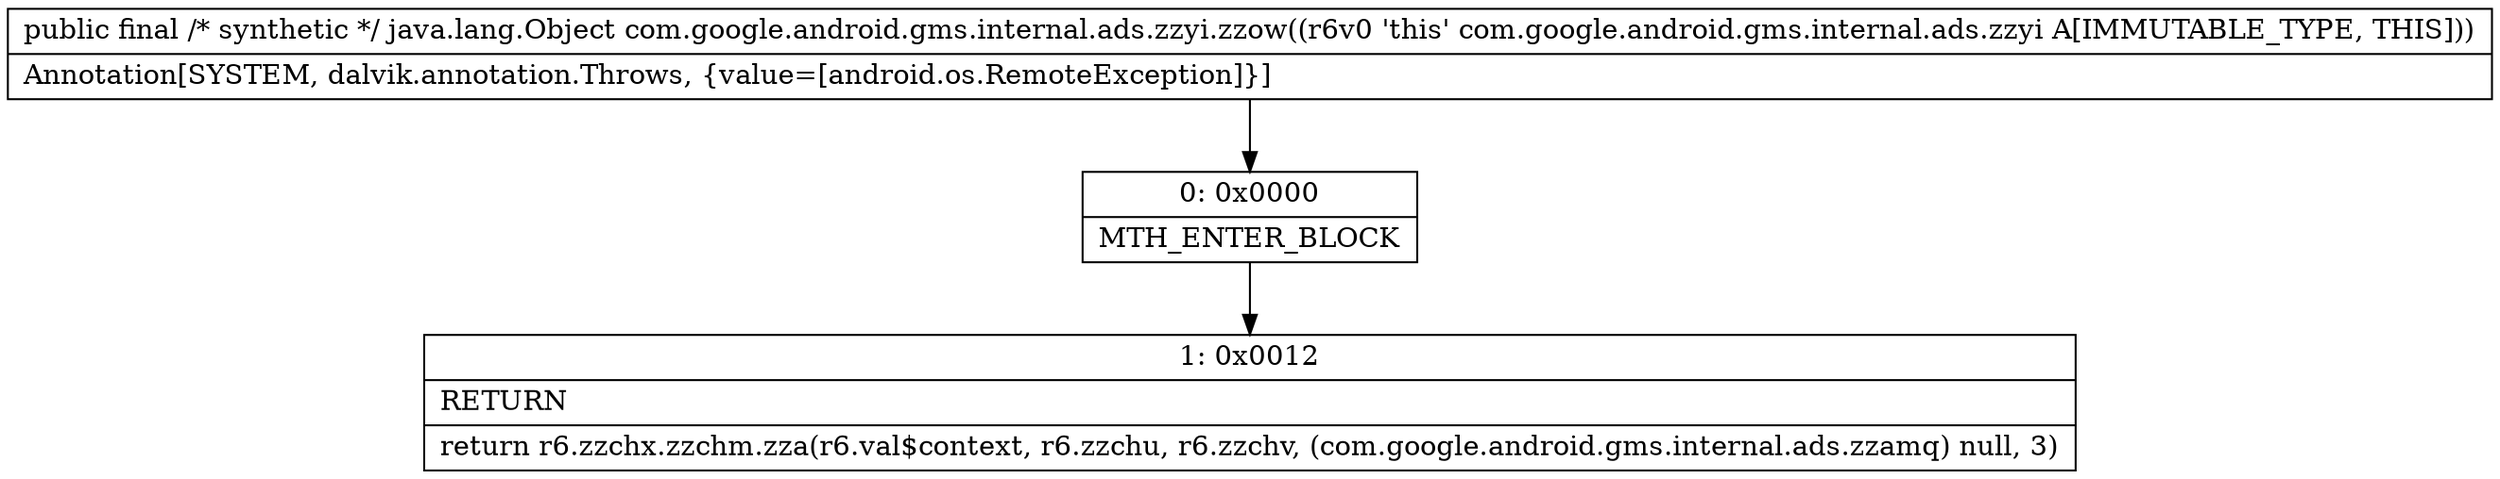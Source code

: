 digraph "CFG forcom.google.android.gms.internal.ads.zzyi.zzow()Ljava\/lang\/Object;" {
Node_0 [shape=record,label="{0\:\ 0x0000|MTH_ENTER_BLOCK\l}"];
Node_1 [shape=record,label="{1\:\ 0x0012|RETURN\l|return r6.zzchx.zzchm.zza(r6.val$context, r6.zzchu, r6.zzchv, (com.google.android.gms.internal.ads.zzamq) null, 3)\l}"];
MethodNode[shape=record,label="{public final \/* synthetic *\/ java.lang.Object com.google.android.gms.internal.ads.zzyi.zzow((r6v0 'this' com.google.android.gms.internal.ads.zzyi A[IMMUTABLE_TYPE, THIS]))  | Annotation[SYSTEM, dalvik.annotation.Throws, \{value=[android.os.RemoteException]\}]\l}"];
MethodNode -> Node_0;
Node_0 -> Node_1;
}

